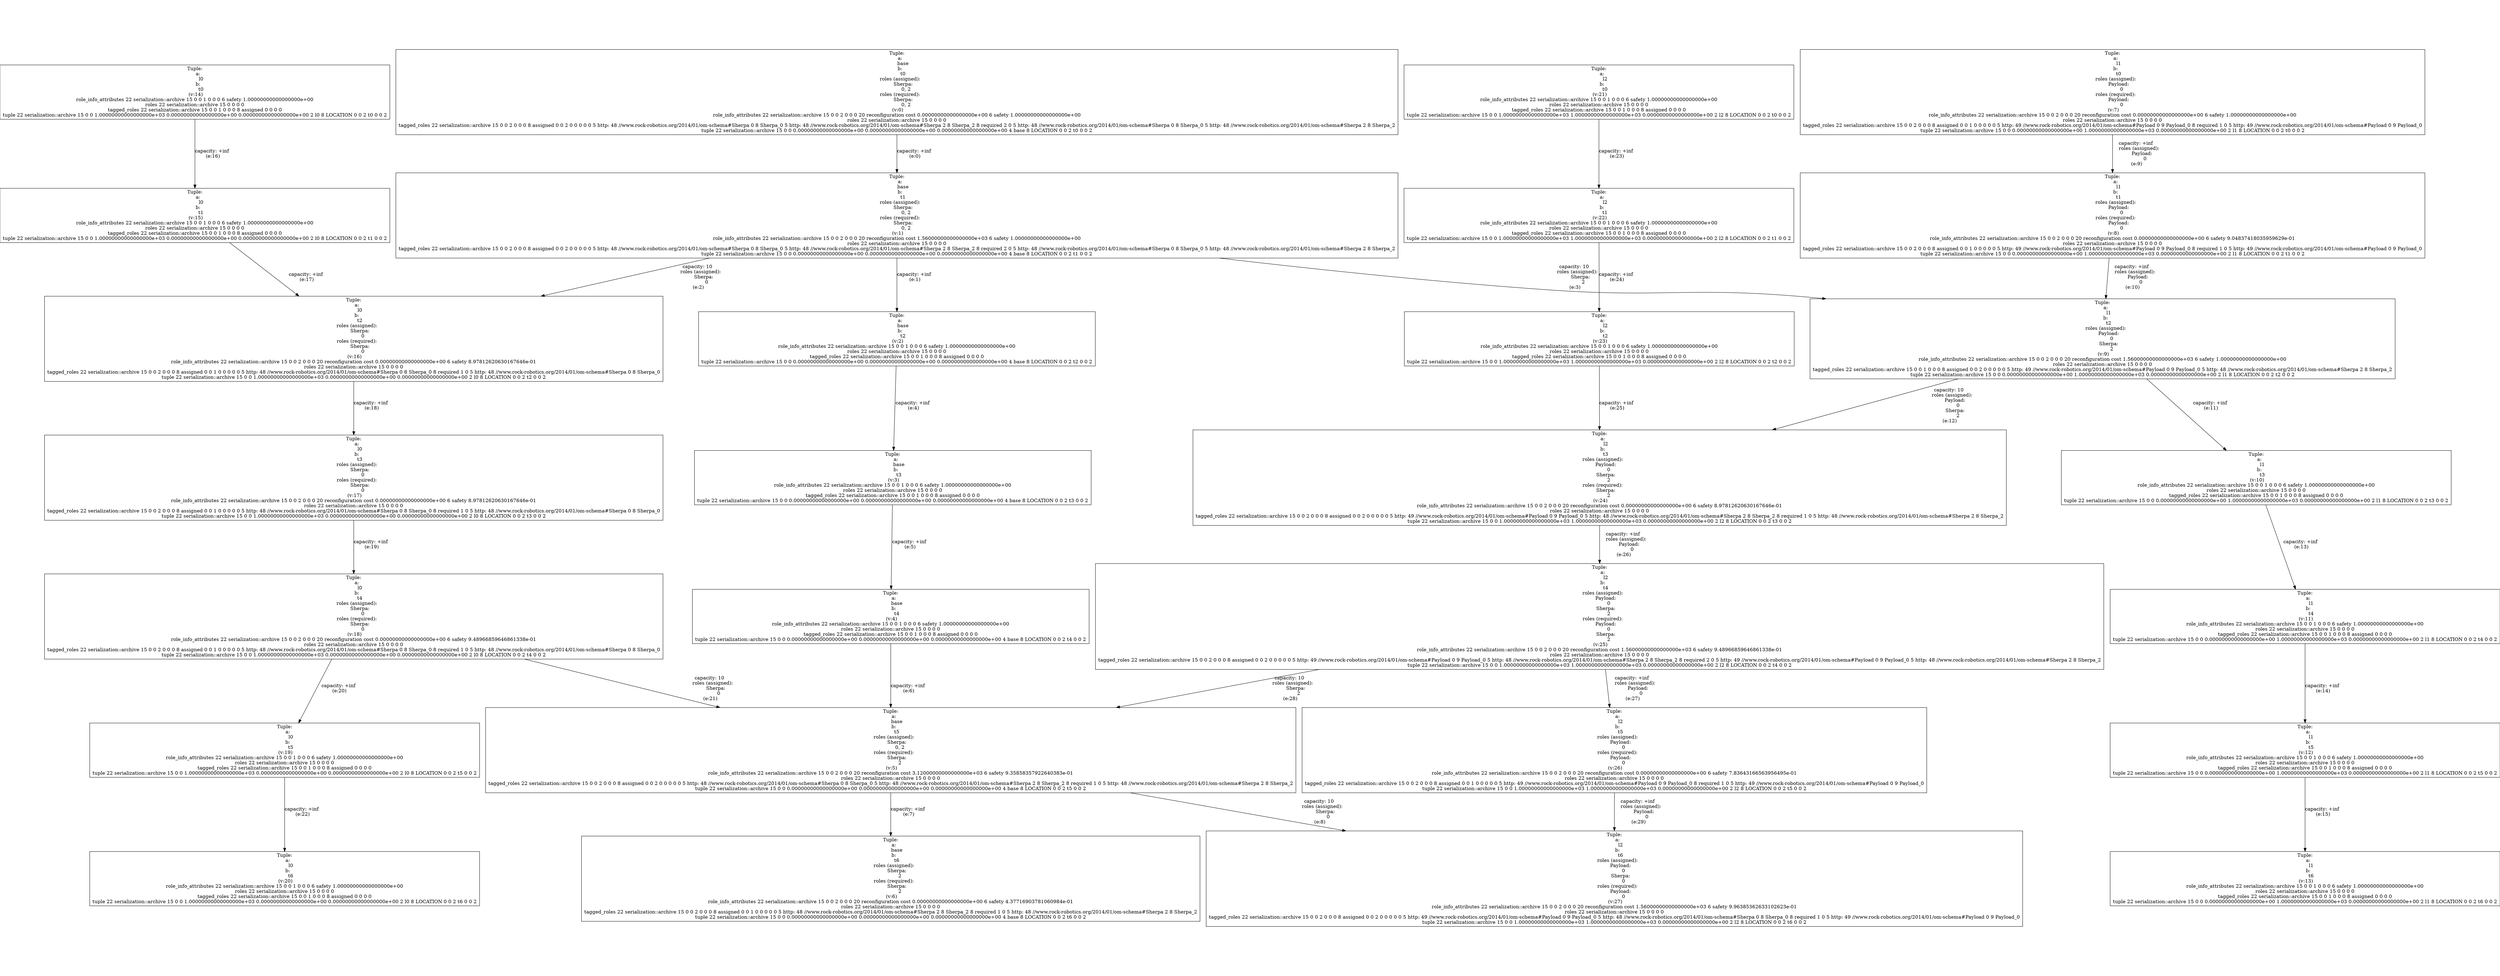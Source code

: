 digraph GraphvizGraph {
	graph [bb="0,0,5614,2552",
		concentrate=false,
		dpi="96,0",
		overlap=false,
		pad="0,2",
		root="Tuple:
    a:
        l2
    b:
        t6
    roles (assigned):
        Payload:
            0
        Sherpa:
            0
    \
roles (required):
        Payload:
            0
 (v:27)
role_info_attributes 22 serialization::archive 15 0 0 2 0 0 0 20 reconfiguration \
cost 1.56000000000000000e+03 6 safety 9.96385362633102623e-01
roles 22 serialization::archive 15 0 0 0 0
tagged_roles 22 serialization::\
archive 15 0 0 2 0 0 0 8 assigned 0 0 2 0 0 0 0 0 5 http: 49 //www.rock-robotics.org/2014/01/om-schema#Payload 0 9 Payload_0 5 http: \
48 //www.rock-robotics.org/2014/01/om-schema#Sherpa 0 8 Sherpa_0 8 required 1 0 5 http: 49 //www.rock-robotics.org/2014/01/om-schema#\
Payload 0 9 Payload_0
tuple 22 serialization::archive 15 0 0 1.00000000000000000e+03 1.00000000000000000e+03 0.00000000000000000e+\
00 2 l2 8 LOCATION 0 0 2 t6 0 0 2",
		splines=true
	];
	node [fixedsize=false,
		label="\N",
		pin=false,
		pos="0,0",
		shape=box,
		width=0
	];
	edge [label=o];
	"Tuple:
    a:
        l2
    b:
        t6
    roles (assigned):
        Payload:
            0
        Sherpa:
            0
    \
roles (required):
        Payload:
            0
 (v:27)
role_info_attributes 22 serialization::archive 15 0 0 2 0 0 0 20 reconfiguration \
cost 1.56000000000000000e+03 6 safety 9.96385362633102623e-01
roles 22 serialization::archive 15 0 0 0 0
tagged_roles 22 serialization::\
archive 15 0 0 2 0 0 0 8 assigned 0 0 2 0 0 0 0 0 5 http: 49 //www.rock-robotics.org/2014/01/om-schema#Payload 0 9 Payload_0 5 http: \
48 //www.rock-robotics.org/2014/01/om-schema#Sherpa 0 8 Sherpa_0 8 required 1 0 5 http: 49 //www.rock-robotics.org/2014/01/om-schema#\
Payload 0 9 Payload_0
tuple 22 serialization::archive 15 0 0 1.00000000000000000e+03 1.00000000000000000e+03 0.00000000000000000e+\
00 2 l2 8 LOCATION 0 0 2 t6 0 0 2"	 [height=3.8611,
		pos="3625,139",
		width=25.528];
	"Tuple:
    a:
        l2
    b:
        t5
    roles (assigned):
        Payload:
            0
    roles (required):
        Payload:
            \
0
 (v:26)
role_info_attributes 22 serialization::archive 15 0 0 2 0 0 0 20 reconfiguration cost 0.00000000000000000e+00 6 safety \
7.83643166563956495e-01
roles 22 serialization::archive 15 0 0 0 0
tagged_roles 22 serialization::archive 15 0 0 2 0 0 0 8 assigned \
0 0 1 0 0 0 0 0 5 http: 49 //www.rock-robotics.org/2014/01/om-schema#Payload 0 9 Payload_0 8 required 1 0 5 http: 49 //www.rock-robotics.org/\
2014/01/om-schema#Payload 0 9 Payload_0
tuple 22 serialization::archive 15 0 0 1.00000000000000000e+03 1.00000000000000000e+03 0.00000000000000000e+\
00 2 l2 8 LOCATION 0 0 2 t5 0 0 2"	 [height=3.4444,
		pos="3625,513",
		width=19.569];
	"Tuple:
    a:
        l2
    b:
        t5
    roles (assigned):
        Payload:
            0
    roles (required):
        Payload:
            \
0
 (v:26)
role_info_attributes 22 serialization::archive 15 0 0 2 0 0 0 20 reconfiguration cost 0.00000000000000000e+00 6 safety \
7.83643166563956495e-01
roles 22 serialization::archive 15 0 0 0 0
tagged_roles 22 serialization::archive 15 0 0 2 0 0 0 8 assigned \
0 0 1 0 0 0 0 0 5 http: 49 //www.rock-robotics.org/2014/01/om-schema#Payload 0 9 Payload_0 8 required 1 0 5 http: 49 //www.rock-robotics.org/\
2014/01/om-schema#Payload 0 9 Payload_0
tuple 22 serialization::archive 15 0 0 1.00000000000000000e+03 1.00000000000000000e+03 0.00000000000000000e+\
00 2 l2 8 LOCATION 0 0 2 t5 0 0 2" -> "Tuple:
    a:
        l2
    b:
        t6
    roles (assigned):
        Payload:
            0
        Sherpa:
            0
    \
roles (required):
        Payload:
            0
 (v:27)
role_info_attributes 22 serialization::archive 15 0 0 2 0 0 0 20 reconfiguration \
cost 1.56000000000000000e+03 6 safety 9.96385362633102623e-01
roles 22 serialization::archive 15 0 0 0 0
tagged_roles 22 serialization::\
archive 15 0 0 2 0 0 0 8 assigned 0 0 2 0 0 0 0 0 5 http: 49 //www.rock-robotics.org/2014/01/om-schema#Payload 0 9 Payload_0 5 http: \
48 //www.rock-robotics.org/2014/01/om-schema#Sherpa 0 8 Sherpa_0 8 required 1 0 5 http: 49 //www.rock-robotics.org/2014/01/om-schema#\
Payload 0 9 Payload_0
tuple 22 serialization::archive 15 0 0 1.00000000000000000e+03 1.00000000000000000e+03 0.00000000000000000e+\
00 2 l2 8 LOCATION 0 0 2 t6 0 0 2" [key="capacity: +inf
    roles (assigned):
        Payload:
            0
 (e:29)",
	label="capacity: +inf
    roles (assigned):
        Payload:
            0
 (e:29)",
	lp="3677.5,333.5",
	pos="e,3625,278.18 3625,388.98 3625,356.8 3625,321.8 3625,288.47"];
"Tuple:
    a:
        l2
    b:
        t4
    roles (assigned):
        Payload:
            0
        Sherpa:
            2
    \
roles (required):
        Payload:
            0
        Sherpa:
            2
 (v:25)
role_info_attributes 22 serialization::archive \
15 0 0 2 0 0 0 20 reconfiguration cost 1.56000000000000000e+03 6 safety 9.48966859646861338e-01
roles 22 serialization::archive \
15 0 0 0 0
tagged_roles 22 serialization::archive 15 0 0 2 0 0 0 8 assigned 0 0 2 0 0 0 0 0 5 http: 49 //www.rock-robotics.org/2014/\
01/om-schema#Payload 0 9 Payload_0 5 http: 48 //www.rock-robotics.org/2014/01/om-schema#Sherpa 2 8 Sherpa_2 8 required 2 0 5 http: \
49 //www.rock-robotics.org/2014/01/om-schema#Payload 0 9 Payload_0 5 http: 48 //www.rock-robotics.org/2014/01/om-schema#Sherpa 2 \
8 Sherpa_2
tuple 22 serialization::archive 15 0 0 1.00000000000000000e+03 1.00000000000000000e+03 0.00000000000000000e+00 2 l2 8 \
LOCATION 0 0 2 t4 0 0 2" [height=4.2778,
	pos="3590,902",
	width=31.5];
"Tuple:
    a:
        l2
    b:
        t4
    roles (assigned):
        Payload:
            0
        Sherpa:
            2
    \
roles (required):
        Payload:
            0
        Sherpa:
            2
 (v:25)
role_info_attributes 22 serialization::archive \
15 0 0 2 0 0 0 20 reconfiguration cost 1.56000000000000000e+03 6 safety 9.48966859646861338e-01
roles 22 serialization::archive \
15 0 0 0 0
tagged_roles 22 serialization::archive 15 0 0 2 0 0 0 8 assigned 0 0 2 0 0 0 0 0 5 http: 49 //www.rock-robotics.org/2014/\
01/om-schema#Payload 0 9 Payload_0 5 http: 48 //www.rock-robotics.org/2014/01/om-schema#Sherpa 2 8 Sherpa_2 8 required 2 0 5 http: \
49 //www.rock-robotics.org/2014/01/om-schema#Payload 0 9 Payload_0 5 http: 48 //www.rock-robotics.org/2014/01/om-schema#Sherpa 2 \
8 Sherpa_2
tuple 22 serialization::archive 15 0 0 1.00000000000000000e+03 1.00000000000000000e+03 0.00000000000000000e+00 2 l2 8 \
LOCATION 0 0 2 t4 0 0 2" -> "Tuple:
    a:
        l2
    b:
        t5
    roles (assigned):
        Payload:
            0
    roles (required):
        Payload:
            \
0
 (v:26)
role_info_attributes 22 serialization::archive 15 0 0 2 0 0 0 20 reconfiguration cost 0.00000000000000000e+00 6 safety \
7.83643166563956495e-01
roles 22 serialization::archive 15 0 0 0 0
tagged_roles 22 serialization::archive 15 0 0 2 0 0 0 8 assigned \
0 0 1 0 0 0 0 0 5 http: 49 //www.rock-robotics.org/2014/01/om-schema#Payload 0 9 Payload_0 8 required 1 0 5 http: 49 //www.rock-robotics.org/\
2014/01/om-schema#Payload 0 9 Payload_0
tuple 22 serialization::archive 15 0 0 1.00000000000000000e+03 1.00000000000000000e+03 0.00000000000000000e+\
00 2 l2 8 LOCATION 0 0 2 t5 0 0 2" [key="capacity: +inf
    roles (assigned):
        Payload:
            0
 (e:27)",
label="capacity: +inf
    roles (assigned):
        Payload:
            0
 (e:27)",
lp="3663.5,692.5",
pos="e,3613.8,637.03 3603.9,747.98 3606.9,714.61 3610,679.57 3612.9,647.04"];
"Tuple:
    a:
        base
    b:
        t5
    roles (assigned):
        Sherpa:
            0, 2
    roles (required):
        \
Sherpa:
            2
 (v:5)
role_info_attributes 22 serialization::archive 15 0 0 2 0 0 0 20 reconfiguration cost 3.12000000000000000e+\
03 6 safety 9.35858357922640383e-01
roles 22 serialization::archive 15 0 0 0 0
tagged_roles 22 serialization::archive 15 0 0 2 0 \
0 0 8 assigned 0 0 2 0 0 0 0 0 5 http: 48 //www.rock-robotics.org/2014/01/om-schema#Sherpa 0 8 Sherpa_0 5 http: 48 //www.rock-robotics.org/\
2014/01/om-schema#Sherpa 2 8 Sherpa_2 8 required 1 0 5 http: 48 //www.rock-robotics.org/2014/01/om-schema#Sherpa 2 8 Sherpa_2
tuple \
22 serialization::archive 15 0 0 0.00000000000000000e+00 0.00000000000000000e+00 0.00000000000000000e+00 4 base 8 LOCATION 0 0 2 \
t5 0 0 2" [height=3.4444,
pos="1995,513",
width=25.194];
"Tuple:
    a:
        l2
    b:
        t4
    roles (assigned):
        Payload:
            0
        Sherpa:
            2
    \
roles (required):
        Payload:
            0
        Sherpa:
            2
 (v:25)
role_info_attributes 22 serialization::archive \
15 0 0 2 0 0 0 20 reconfiguration cost 1.56000000000000000e+03 6 safety 9.48966859646861338e-01
roles 22 serialization::archive \
15 0 0 0 0
tagged_roles 22 serialization::archive 15 0 0 2 0 0 0 8 assigned 0 0 2 0 0 0 0 0 5 http: 49 //www.rock-robotics.org/2014/\
01/om-schema#Payload 0 9 Payload_0 5 http: 48 //www.rock-robotics.org/2014/01/om-schema#Sherpa 2 8 Sherpa_2 8 required 2 0 5 http: \
49 //www.rock-robotics.org/2014/01/om-schema#Payload 0 9 Payload_0 5 http: 48 //www.rock-robotics.org/2014/01/om-schema#Sherpa 2 \
8 Sherpa_2
tuple 22 serialization::archive 15 0 0 1.00000000000000000e+03 1.00000000000000000e+03 0.00000000000000000e+00 2 l2 8 \
LOCATION 0 0 2 t4 0 0 2" -> "Tuple:
    a:
        base
    b:
        t5
    roles (assigned):
        Sherpa:
            0, 2
    roles (required):
        \
Sherpa:
            2
 (v:5)
role_info_attributes 22 serialization::archive 15 0 0 2 0 0 0 20 reconfiguration cost 3.12000000000000000e+\
03 6 safety 9.35858357922640383e-01
roles 22 serialization::archive 15 0 0 0 0
tagged_roles 22 serialization::archive 15 0 0 2 0 \
0 0 8 assigned 0 0 2 0 0 0 0 0 5 http: 48 //www.rock-robotics.org/2014/01/om-schema#Sherpa 0 8 Sherpa_0 5 http: 48 //www.rock-robotics.org/\
2014/01/om-schema#Sherpa 2 8 Sherpa_2 8 required 1 0 5 http: 48 //www.rock-robotics.org/2014/01/om-schema#Sherpa 2 8 Sherpa_2
tuple \
22 serialization::archive 15 0 0 0.00000000000000000e+00 0.00000000000000000e+00 0.00000000000000000e+00 4 base 8 LOCATION 0 0 2 \
t5 0 0 2" [key="capacity: 10
    roles (assigned):
        Sherpa:
            2
 (e:28)",
label="capacity: 10
    roles (assigned):
        Sherpa:
            2
 (e:28)",
lp="2892.5,692.5",
pos="e,2503.6,637.03 2958.5,747.98 2810.9,711.98 2655.3,674.05 2513.3,639.41"];
"Tuple:
    a:
        l2
    b:
        t3
    roles (assigned):
        Payload:
            0
        Sherpa:
            2
    \
roles (required):
        Sherpa:
            2
 (v:24)
role_info_attributes 22 serialization::archive 15 0 0 2 0 0 0 20 reconfiguration \
cost 0.00000000000000000e+00 6 safety 8.97812620630167646e-01
roles 22 serialization::archive 15 0 0 0 0
tagged_roles 22 serialization::\
archive 15 0 0 2 0 0 0 8 assigned 0 0 2 0 0 0 0 0 5 http: 49 //www.rock-robotics.org/2014/01/om-schema#Payload 0 9 Payload_0 5 http: \
48 //www.rock-robotics.org/2014/01/om-schema#Sherpa 2 8 Sherpa_2 8 required 1 0 5 http: 48 //www.rock-robotics.org/2014/01/om-schema#\
Sherpa 2 8 Sherpa_2
tuple 22 serialization::archive 15 0 0 1.00000000000000000e+03 1.00000000000000000e+03 0.00000000000000000e+\
00 2 l2 8 LOCATION 0 0 2 t3 0 0 2" [height=3.8611,
pos="3590,1306",
width=25.361];
"Tuple:
    a:
        l2
    b:
        t3
    roles (assigned):
        Payload:
            0
        Sherpa:
            2
    \
roles (required):
        Sherpa:
            2
 (v:24)
role_info_attributes 22 serialization::archive 15 0 0 2 0 0 0 20 reconfiguration \
cost 0.00000000000000000e+00 6 safety 8.97812620630167646e-01
roles 22 serialization::archive 15 0 0 0 0
tagged_roles 22 serialization::\
archive 15 0 0 2 0 0 0 8 assigned 0 0 2 0 0 0 0 0 5 http: 49 //www.rock-robotics.org/2014/01/om-schema#Payload 0 9 Payload_0 5 http: \
48 //www.rock-robotics.org/2014/01/om-schema#Sherpa 2 8 Sherpa_2 8 required 1 0 5 http: 48 //www.rock-robotics.org/2014/01/om-schema#\
Sherpa 2 8 Sherpa_2
tuple 22 serialization::archive 15 0 0 1.00000000000000000e+03 1.00000000000000000e+03 0.00000000000000000e+\
00 2 l2 8 LOCATION 0 0 2 t3 0 0 2" -> "Tuple:
    a:
        l2
    b:
        t4
    roles (assigned):
        Payload:
            0
        Sherpa:
            2
    \
roles (required):
        Payload:
            0
        Sherpa:
            2
 (v:25)
role_info_attributes 22 serialization::archive \
15 0 0 2 0 0 0 20 reconfiguration cost 1.56000000000000000e+03 6 safety 9.48966859646861338e-01
roles 22 serialization::archive \
15 0 0 0 0
tagged_roles 22 serialization::archive 15 0 0 2 0 0 0 8 assigned 0 0 2 0 0 0 0 0 5 http: 49 //www.rock-robotics.org/2014/\
01/om-schema#Payload 0 9 Payload_0 5 http: 48 //www.rock-robotics.org/2014/01/om-schema#Sherpa 2 8 Sherpa_2 8 required 2 0 5 http: \
49 //www.rock-robotics.org/2014/01/om-schema#Payload 0 9 Payload_0 5 http: 48 //www.rock-robotics.org/2014/01/om-schema#Sherpa 2 \
8 Sherpa_2
tuple 22 serialization::archive 15 0 0 1.00000000000000000e+03 1.00000000000000000e+03 0.00000000000000000e+00 2 l2 8 \
LOCATION 0 0 2 t4 0 0 2" [key="capacity: +inf
    roles (assigned):
        Payload:
            0
 (e:26)",
label="capacity: +inf
    roles (assigned):
        Payload:
            0
 (e:26)",
lp="3642.5,1111.5",
pos="e,3590,1056.2 3590,1167 3590,1134.6 3590,1099.8 3590,1066.5"];
"Tuple:
    a:
        l2
    b:
        t2
 (v:23)
role_info_attributes 22 serialization::archive 15 0 0 1 0 0 0 6 safety 1.00000000000000000e+\
00
roles 22 serialization::archive 15 0 0 0 0
tagged_roles 22 serialization::archive 15 0 0 1 0 0 0 8 assigned 0 0 0 0
tuple 22 \
serialization::archive 15 0 0 1.00000000000000000e+03 1.00000000000000000e+03 0.00000000000000000e+00 2 l2 8 LOCATION 0 0 2 t2 0 \
0 2" [height=2.1944,
pos="3589,1710",
width=12.111];
"Tuple:
    a:
        l2
    b:
        t2
 (v:23)
role_info_attributes 22 serialization::archive 15 0 0 1 0 0 0 6 safety 1.00000000000000000e+\
00
roles 22 serialization::archive 15 0 0 0 0
tagged_roles 22 serialization::archive 15 0 0 1 0 0 0 8 assigned 0 0 0 0
tuple 22 \
serialization::archive 15 0 0 1.00000000000000000e+03 1.00000000000000000e+03 0.00000000000000000e+00 2 l2 8 LOCATION 0 0 2 t2 0 \
0 2" -> "Tuple:
    a:
        l2
    b:
        t3
    roles (assigned):
        Payload:
            0
        Sherpa:
            2
    \
roles (required):
        Sherpa:
            2
 (v:24)
role_info_attributes 22 serialization::archive 15 0 0 2 0 0 0 20 reconfiguration \
cost 0.00000000000000000e+00 6 safety 8.97812620630167646e-01
roles 22 serialization::archive 15 0 0 0 0
tagged_roles 22 serialization::\
archive 15 0 0 2 0 0 0 8 assigned 0 0 2 0 0 0 0 0 5 http: 49 //www.rock-robotics.org/2014/01/om-schema#Payload 0 9 Payload_0 5 http: \
48 //www.rock-robotics.org/2014/01/om-schema#Sherpa 2 8 Sherpa_2 8 required 1 0 5 http: 48 //www.rock-robotics.org/2014/01/om-schema#\
Sherpa 2 8 Sherpa_2
tuple 22 serialization::archive 15 0 0 1.00000000000000000e+03 1.00000000000000000e+03 0.00000000000000000e+\
00 2 l2 8 LOCATION 0 0 2 t3 0 0 2" [key="capacity: +inf
 (e:25)",
label="capacity: +inf
 (e:25)",
lp="3627,1515.5",
pos="e,3589.7,1445.3 3589.2,1630.7 3589.3,1580.8 3589.5,1514.9 3589.6,1455.5"];
"Tuple:
    a:
        l2
    b:
        t1
 (v:22)
role_info_attributes 22 serialization::archive 15 0 0 1 0 0 0 6 safety 1.00000000000000000e+\
00
roles 22 serialization::archive 15 0 0 0 0
tagged_roles 22 serialization::archive 15 0 0 1 0 0 0 8 assigned 0 0 0 0
tuple 22 \
serialization::archive 15 0 0 1.00000000000000000e+03 1.00000000000000000e+03 0.00000000000000000e+00 2 l2 8 LOCATION 0 0 2 t1 0 \
0 2" [height=2.1944,
pos="3588,2069",
width=12.111];
"Tuple:
    a:
        l2
    b:
        t1
 (v:22)
role_info_attributes 22 serialization::archive 15 0 0 1 0 0 0 6 safety 1.00000000000000000e+\
00
roles 22 serialization::archive 15 0 0 0 0
tagged_roles 22 serialization::archive 15 0 0 1 0 0 0 8 assigned 0 0 0 0
tuple 22 \
serialization::archive 15 0 0 1.00000000000000000e+03 1.00000000000000000e+03 0.00000000000000000e+00 2 l2 8 LOCATION 0 0 2 t1 0 \
0 2" -> "Tuple:
    a:
        l2
    b:
        t2
 (v:23)
role_info_attributes 22 serialization::archive 15 0 0 1 0 0 0 6 safety 1.00000000000000000e+\
00
roles 22 serialization::archive 15 0 0 0 0
tagged_roles 22 serialization::archive 15 0 0 1 0 0 0 8 assigned 0 0 0 0
tuple 22 \
serialization::archive 15 0 0 1.00000000000000000e+03 1.00000000000000000e+03 0.00000000000000000e+00 2 l2 8 LOCATION 0 0 2 t2 0 \
0 2" [key="capacity: +inf
 (e:24)",
label="capacity: +inf
 (e:24)",
lp="3626,1889.5",
pos="e,3588.8,1789 3588.2,1989.8 3588.4,1933.5 3588.6,1857.8 3588.8,1799.4"];
"Tuple:
    a:
        l2
    b:
        t0
 (v:21)
role_info_attributes 22 serialization::archive 15 0 0 1 0 0 0 6 safety 1.00000000000000000e+\
00
roles 22 serialization::archive 15 0 0 0 0
tagged_roles 22 serialization::archive 15 0 0 1 0 0 0 8 assigned 0 0 0 0
tuple 22 \
serialization::archive 15 0 0 1.00000000000000000e+03 1.00000000000000000e+03 0.00000000000000000e+00 2 l2 8 LOCATION 0 0 2 t0 0 \
0 2" [height=2.1944,
pos="3588,2428",
width=12.111];
"Tuple:
    a:
        l2
    b:
        t0
 (v:21)
role_info_attributes 22 serialization::archive 15 0 0 1 0 0 0 6 safety 1.00000000000000000e+\
00
roles 22 serialization::archive 15 0 0 0 0
tagged_roles 22 serialization::archive 15 0 0 1 0 0 0 8 assigned 0 0 0 0
tuple 22 \
serialization::archive 15 0 0 1.00000000000000000e+03 1.00000000000000000e+03 0.00000000000000000e+00 2 l2 8 LOCATION 0 0 2 t0 0 \
0 2" -> "Tuple:
    a:
        l2
    b:
        t1
 (v:22)
role_info_attributes 22 serialization::archive 15 0 0 1 0 0 0 6 safety 1.00000000000000000e+\
00
roles 22 serialization::archive 15 0 0 0 0
tagged_roles 22 serialization::archive 15 0 0 1 0 0 0 8 assigned 0 0 0 0
tuple 22 \
serialization::archive 15 0 0 1.00000000000000000e+03 1.00000000000000000e+03 0.00000000000000000e+00 2 l2 8 LOCATION 0 0 2 t1 0 \
0 2" [key="capacity: +inf
 (e:23)",
label="capacity: +inf
 (e:23)",
lp="3626,2248.5",
pos="e,3588,2148 3588,2348.8 3588,2292.5 3588,2216.8 3588,2158.4"];
"Tuple:
    a:
        l0
    b:
        t6
 (v:20)
role_info_attributes 22 serialization::archive 15 0 0 1 0 0 0 6 safety 1.00000000000000000e+\
00
roles 22 serialization::archive 15 0 0 0 0
tagged_roles 22 serialization::archive 15 0 0 1 0 0 0 8 assigned 0 0 0 0
tuple 22 \
serialization::archive 15 0 0 1.00000000000000000e+03 0.00000000000000000e+00 0.00000000000000000e+00 2 l0 8 LOCATION 0 0 2 t6 0 \
0 2" [height=2.1944,
pos="634,139",
width=12.111];
"Tuple:
    a:
        l0
    b:
        t5
 (v:19)
role_info_attributes 22 serialization::archive 15 0 0 1 0 0 0 6 safety 1.00000000000000000e+\
00
roles 22 serialization::archive 15 0 0 0 0
tagged_roles 22 serialization::archive 15 0 0 1 0 0 0 8 assigned 0 0 0 0
tuple 22 \
serialization::archive 15 0 0 1.00000000000000000e+03 0.00000000000000000e+00 0.00000000000000000e+00 2 l0 8 LOCATION 0 0 2 t5 0 \
0 2" [height=2.1944,
pos="634,513",
width=12.111];
"Tuple:
    a:
        l0
    b:
        t5
 (v:19)
role_info_attributes 22 serialization::archive 15 0 0 1 0 0 0 6 safety 1.00000000000000000e+\
00
roles 22 serialization::archive 15 0 0 0 0
tagged_roles 22 serialization::archive 15 0 0 1 0 0 0 8 assigned 0 0 0 0
tuple 22 \
serialization::archive 15 0 0 1.00000000000000000e+03 0.00000000000000000e+00 0.00000000000000000e+00 2 l0 8 LOCATION 0 0 2 t5 0 \
0 2" -> "Tuple:
    a:
        l0
    b:
        t6
 (v:20)
role_info_attributes 22 serialization::archive 15 0 0 1 0 0 0 6 safety 1.00000000000000000e+\
00
roles 22 serialization::archive 15 0 0 0 0
tagged_roles 22 serialization::archive 15 0 0 1 0 0 0 8 assigned 0 0 0 0
tuple 22 \
serialization::archive 15 0 0 1.00000000000000000e+03 0.00000000000000000e+00 0.00000000000000000e+00 2 l0 8 LOCATION 0 0 2 t6 0 \
0 2" [key="capacity: +inf
 (e:22)",
label="capacity: +inf
 (e:22)",
lp="672,333.5",
pos="e,634,218.2 634,433.68 634,373.56 634,290.91 634,228.44"];
"Tuple:
    a:
        l0
    b:
        t4
    roles (assigned):
        Sherpa:
            0
    roles (required):
        Sherpa:
            \
0
 (v:18)
role_info_attributes 22 serialization::archive 15 0 0 2 0 0 0 20 reconfiguration cost 0.00000000000000000e+00 6 safety \
9.48966859646861338e-01
roles 22 serialization::archive 15 0 0 0 0
tagged_roles 22 serialization::archive 15 0 0 2 0 0 0 8 assigned \
0 0 1 0 0 0 0 0 5 http: 48 //www.rock-robotics.org/2014/01/om-schema#Sherpa 0 8 Sherpa_0 8 required 1 0 5 http: 48 //www.rock-robotics.org/\
2014/01/om-schema#Sherpa 0 8 Sherpa_0
tuple 22 serialization::archive 15 0 0 1.00000000000000000e+03 0.00000000000000000e+00 0.00000000000000000e+\
00 2 l0 8 LOCATION 0 0 2 t4 0 0 2" [height=3.4444,
pos="790,902",
width=19.236];
"Tuple:
    a:
        l0
    b:
        t4
    roles (assigned):
        Sherpa:
            0
    roles (required):
        Sherpa:
            \
0
 (v:18)
role_info_attributes 22 serialization::archive 15 0 0 2 0 0 0 20 reconfiguration cost 0.00000000000000000e+00 6 safety \
9.48966859646861338e-01
roles 22 serialization::archive 15 0 0 0 0
tagged_roles 22 serialization::archive 15 0 0 2 0 0 0 8 assigned \
0 0 1 0 0 0 0 0 5 http: 48 //www.rock-robotics.org/2014/01/om-schema#Sherpa 0 8 Sherpa_0 8 required 1 0 5 http: 48 //www.rock-robotics.org/\
2014/01/om-schema#Sherpa 0 8 Sherpa_0
tuple 22 serialization::archive 15 0 0 1.00000000000000000e+03 0.00000000000000000e+00 0.00000000000000000e+\
00 2 l0 8 LOCATION 0 0 2 t4 0 0 2" -> "Tuple:
    a:
        l0
    b:
        t5
 (v:19)
role_info_attributes 22 serialization::archive 15 0 0 1 0 0 0 6 safety 1.00000000000000000e+\
00
roles 22 serialization::archive 15 0 0 0 0
tagged_roles 22 serialization::archive 15 0 0 1 0 0 0 8 assigned 0 0 0 0
tuple 22 \
serialization::archive 15 0 0 1.00000000000000000e+03 0.00000000000000000e+00 0.00000000000000000e+00 2 l0 8 LOCATION 0 0 2 t5 0 \
0 2" [key="capacity: +inf
 (e:20)",
label="capacity: +inf
 (e:20)",
lp="755,692.5",
pos="e,665.79,592.28 740.21,777.85 717.25,720.6 690.53,653.95 669.63,601.84"];
"Tuple:
    a:
        l0
    b:
        t4
    roles (assigned):
        Sherpa:
            0
    roles (required):
        Sherpa:
            \
0
 (v:18)
role_info_attributes 22 serialization::archive 15 0 0 2 0 0 0 20 reconfiguration cost 0.00000000000000000e+00 6 safety \
9.48966859646861338e-01
roles 22 serialization::archive 15 0 0 0 0
tagged_roles 22 serialization::archive 15 0 0 2 0 0 0 8 assigned \
0 0 1 0 0 0 0 0 5 http: 48 //www.rock-robotics.org/2014/01/om-schema#Sherpa 0 8 Sherpa_0 8 required 1 0 5 http: 48 //www.rock-robotics.org/\
2014/01/om-schema#Sherpa 0 8 Sherpa_0
tuple 22 serialization::archive 15 0 0 1.00000000000000000e+03 0.00000000000000000e+00 0.00000000000000000e+\
00 2 l0 8 LOCATION 0 0 2 t4 0 0 2" -> "Tuple:
    a:
        base
    b:
        t5
    roles (assigned):
        Sherpa:
            0, 2
    roles (required):
        \
Sherpa:
            2
 (v:5)
role_info_attributes 22 serialization::archive 15 0 0 2 0 0 0 20 reconfiguration cost 3.12000000000000000e+\
03 6 safety 9.35858357922640383e-01
roles 22 serialization::archive 15 0 0 0 0
tagged_roles 22 serialization::archive 15 0 0 2 0 \
0 0 8 assigned 0 0 2 0 0 0 0 0 5 http: 48 //www.rock-robotics.org/2014/01/om-schema#Sherpa 0 8 Sherpa_0 5 http: 48 //www.rock-robotics.org/\
2014/01/om-schema#Sherpa 2 8 Sherpa_2 8 required 1 0 5 http: 48 //www.rock-robotics.org/2014/01/om-schema#Sherpa 2 8 Sherpa_2
tuple \
22 serialization::archive 15 0 0 0.00000000000000000e+00 0.00000000000000000e+00 0.00000000000000000e+00 4 base 8 LOCATION 0 0 2 \
t5 0 0 2" [key="capacity: 10
    roles (assigned):
        Sherpa:
            0
 (e:21)",
label="capacity: 10
    roles (assigned):
        Sherpa:
            0
 (e:21)",
lp="1588.5,692.5",
pos="e,1610.7,637.05 1174.2,777.98 1310.4,734.01 1463.8,684.47 1600.9,640.23"];
"Tuple:
    a:
        l0
    b:
        t3
    roles (assigned):
        Sherpa:
            0
    roles (required):
        Sherpa:
            \
0
 (v:17)
role_info_attributes 22 serialization::archive 15 0 0 2 0 0 0 20 reconfiguration cost 0.00000000000000000e+00 6 safety \
8.97812620630167646e-01
roles 22 serialization::archive 15 0 0 0 0
tagged_roles 22 serialization::archive 15 0 0 2 0 0 0 8 assigned \
0 0 1 0 0 0 0 0 5 http: 48 //www.rock-robotics.org/2014/01/om-schema#Sherpa 0 8 Sherpa_0 8 required 1 0 5 http: 48 //www.rock-robotics.org/\
2014/01/om-schema#Sherpa 0 8 Sherpa_0
tuple 22 serialization::archive 15 0 0 1.00000000000000000e+03 0.00000000000000000e+00 0.00000000000000000e+\
00 2 l0 8 LOCATION 0 0 2 t3 0 0 2" [height=3.4444,
pos="790,1306",
width=19.236];
"Tuple:
    a:
        l0
    b:
        t3
    roles (assigned):
        Sherpa:
            0
    roles (required):
        Sherpa:
            \
0
 (v:17)
role_info_attributes 22 serialization::archive 15 0 0 2 0 0 0 20 reconfiguration cost 0.00000000000000000e+00 6 safety \
8.97812620630167646e-01
roles 22 serialization::archive 15 0 0 0 0
tagged_roles 22 serialization::archive 15 0 0 2 0 0 0 8 assigned \
0 0 1 0 0 0 0 0 5 http: 48 //www.rock-robotics.org/2014/01/om-schema#Sherpa 0 8 Sherpa_0 8 required 1 0 5 http: 48 //www.rock-robotics.org/\
2014/01/om-schema#Sherpa 0 8 Sherpa_0
tuple 22 serialization::archive 15 0 0 1.00000000000000000e+03 0.00000000000000000e+00 0.00000000000000000e+\
00 2 l0 8 LOCATION 0 0 2 t3 0 0 2" -> "Tuple:
    a:
        l0
    b:
        t4
    roles (assigned):
        Sherpa:
            0
    roles (required):
        Sherpa:
            \
0
 (v:18)
role_info_attributes 22 serialization::archive 15 0 0 2 0 0 0 20 reconfiguration cost 0.00000000000000000e+00 6 safety \
9.48966859646861338e-01
roles 22 serialization::archive 15 0 0 0 0
tagged_roles 22 serialization::archive 15 0 0 2 0 0 0 8 assigned \
0 0 1 0 0 0 0 0 5 http: 48 //www.rock-robotics.org/2014/01/om-schema#Sherpa 0 8 Sherpa_0 8 required 1 0 5 http: 48 //www.rock-robotics.org/\
2014/01/om-schema#Sherpa 0 8 Sherpa_0
tuple 22 serialization::archive 15 0 0 1.00000000000000000e+03 0.00000000000000000e+00 0.00000000000000000e+\
00 2 l0 8 LOCATION 0 0 2 t4 0 0 2" [key="capacity: +inf
 (e:19)",
label="capacity: +inf
 (e:19)",
lp="828,1111.5",
pos="e,790,1026.3 790,1181.8 790,1135.7 790,1083.4 790,1036.5"];
"Tuple:
    a:
        l0
    b:
        t2
    roles (assigned):
        Sherpa:
            0
    roles (required):
        Sherpa:
            \
0
 (v:16)
role_info_attributes 22 serialization::archive 15 0 0 2 0 0 0 20 reconfiguration cost 0.00000000000000000e+00 6 safety \
8.97812620630167646e-01
roles 22 serialization::archive 15 0 0 0 0
tagged_roles 22 serialization::archive 15 0 0 2 0 0 0 8 assigned \
0 0 1 0 0 0 0 0 5 http: 48 //www.rock-robotics.org/2014/01/om-schema#Sherpa 0 8 Sherpa_0 8 required 1 0 5 http: 48 //www.rock-robotics.org/\
2014/01/om-schema#Sherpa 0 8 Sherpa_0
tuple 22 serialization::archive 15 0 0 1.00000000000000000e+03 0.00000000000000000e+00 0.00000000000000000e+\
00 2 l0 8 LOCATION 0 0 2 t2 0 0 2" [height=3.4444,
pos="790,1710",
width=19.236];
"Tuple:
    a:
        l0
    b:
        t2
    roles (assigned):
        Sherpa:
            0
    roles (required):
        Sherpa:
            \
0
 (v:16)
role_info_attributes 22 serialization::archive 15 0 0 2 0 0 0 20 reconfiguration cost 0.00000000000000000e+00 6 safety \
8.97812620630167646e-01
roles 22 serialization::archive 15 0 0 0 0
tagged_roles 22 serialization::archive 15 0 0 2 0 0 0 8 assigned \
0 0 1 0 0 0 0 0 5 http: 48 //www.rock-robotics.org/2014/01/om-schema#Sherpa 0 8 Sherpa_0 8 required 1 0 5 http: 48 //www.rock-robotics.org/\
2014/01/om-schema#Sherpa 0 8 Sherpa_0
tuple 22 serialization::archive 15 0 0 1.00000000000000000e+03 0.00000000000000000e+00 0.00000000000000000e+\
00 2 l0 8 LOCATION 0 0 2 t2 0 0 2" -> "Tuple:
    a:
        l0
    b:
        t3
    roles (assigned):
        Sherpa:
            0
    roles (required):
        Sherpa:
            \
0
 (v:17)
role_info_attributes 22 serialization::archive 15 0 0 2 0 0 0 20 reconfiguration cost 0.00000000000000000e+00 6 safety \
8.97812620630167646e-01
roles 22 serialization::archive 15 0 0 0 0
tagged_roles 22 serialization::archive 15 0 0 2 0 0 0 8 assigned \
0 0 1 0 0 0 0 0 5 http: 48 //www.rock-robotics.org/2014/01/om-schema#Sherpa 0 8 Sherpa_0 8 required 1 0 5 http: 48 //www.rock-robotics.org/\
2014/01/om-schema#Sherpa 0 8 Sherpa_0
tuple 22 serialization::archive 15 0 0 1.00000000000000000e+03 0.00000000000000000e+00 0.00000000000000000e+\
00 2 l0 8 LOCATION 0 0 2 t3 0 0 2" [key="capacity: +inf
 (e:18)",
label="capacity: +inf
 (e:18)",
lp="828,1515.5",
pos="e,790,1430.3 790,1585.8 790,1539.7 790,1487.4 790,1440.5"];
"Tuple:
    a:
        l0
    b:
        t1
 (v:15)
role_info_attributes 22 serialization::archive 15 0 0 1 0 0 0 6 safety 1.00000000000000000e+\
00
roles 22 serialization::archive 15 0 0 0 0
tagged_roles 22 serialization::archive 15 0 0 1 0 0 0 8 assigned 0 0 0 0
tuple 22 \
serialization::archive 15 0 0 1.00000000000000000e+03 0.00000000000000000e+00 0.00000000000000000e+00 2 l0 8 LOCATION 0 0 2 t1 0 \
0 2" [height=2.1944,
pos="436,2069",
width=12.111];
"Tuple:
    a:
        l0
    b:
        t1
 (v:15)
role_info_attributes 22 serialization::archive 15 0 0 1 0 0 0 6 safety 1.00000000000000000e+\
00
roles 22 serialization::archive 15 0 0 0 0
tagged_roles 22 serialization::archive 15 0 0 1 0 0 0 8 assigned 0 0 0 0
tuple 22 \
serialization::archive 15 0 0 1.00000000000000000e+03 0.00000000000000000e+00 0.00000000000000000e+00 2 l0 8 LOCATION 0 0 2 t1 0 \
0 2" -> "Tuple:
    a:
        l0
    b:
        t2
    roles (assigned):
        Sherpa:
            0
    roles (required):
        Sherpa:
            \
0
 (v:16)
role_info_attributes 22 serialization::archive 15 0 0 2 0 0 0 20 reconfiguration cost 0.00000000000000000e+00 6 safety \
8.97812620630167646e-01
roles 22 serialization::archive 15 0 0 0 0
tagged_roles 22 serialization::archive 15 0 0 2 0 0 0 8 assigned \
0 0 1 0 0 0 0 0 5 http: 48 //www.rock-robotics.org/2014/01/om-schema#Sherpa 0 8 Sherpa_0 8 required 1 0 5 http: 48 //www.rock-robotics.org/\
2014/01/om-schema#Sherpa 0 8 Sherpa_0
tuple 22 serialization::archive 15 0 0 1.00000000000000000e+03 0.00000000000000000e+00 0.00000000000000000e+\
00 2 l0 8 LOCATION 0 0 2 t2 0 0 2" [key="capacity: +inf
 (e:17)",
label="capacity: +inf
 (e:17)",
lp="683,1889.5",
pos="e,667.56,1834.2 514.13,1989.8 557.01,1946.3 611.31,1891.2 660.36,1841.5"];
"Tuple:
    a:
        l0
    b:
        t0
 (v:14)
role_info_attributes 22 serialization::archive 15 0 0 1 0 0 0 6 safety 1.00000000000000000e+\
00
roles 22 serialization::archive 15 0 0 0 0
tagged_roles 22 serialization::archive 15 0 0 1 0 0 0 8 assigned 0 0 0 0
tuple 22 \
serialization::archive 15 0 0 1.00000000000000000e+03 0.00000000000000000e+00 0.00000000000000000e+00 2 l0 8 LOCATION 0 0 2 t0 0 \
0 2" [height=2.1944,
pos="436,2428",
width=12.111];
"Tuple:
    a:
        l0
    b:
        t0
 (v:14)
role_info_attributes 22 serialization::archive 15 0 0 1 0 0 0 6 safety 1.00000000000000000e+\
00
roles 22 serialization::archive 15 0 0 0 0
tagged_roles 22 serialization::archive 15 0 0 1 0 0 0 8 assigned 0 0 0 0
tuple 22 \
serialization::archive 15 0 0 1.00000000000000000e+03 0.00000000000000000e+00 0.00000000000000000e+00 2 l0 8 LOCATION 0 0 2 t0 0 \
0 2" -> "Tuple:
    a:
        l0
    b:
        t1
 (v:15)
role_info_attributes 22 serialization::archive 15 0 0 1 0 0 0 6 safety 1.00000000000000000e+\
00
roles 22 serialization::archive 15 0 0 0 0
tagged_roles 22 serialization::archive 15 0 0 1 0 0 0 8 assigned 0 0 0 0
tuple 22 \
serialization::archive 15 0 0 1.00000000000000000e+03 0.00000000000000000e+00 0.00000000000000000e+00 2 l0 8 LOCATION 0 0 2 t1 0 \
0 2" [key="capacity: +inf
 (e:16)",
label="capacity: +inf
 (e:16)",
lp="474,2248.5",
pos="e,436,2148 436,2348.8 436,2292.5 436,2216.8 436,2158.4"];
"Tuple:
    a:
        l1
    b:
        t6
 (v:13)
role_info_attributes 22 serialization::archive 15 0 0 1 0 0 0 6 safety 1.00000000000000000e+\
00
roles 22 serialization::archive 15 0 0 0 0
tagged_roles 22 serialization::archive 15 0 0 1 0 0 0 8 assigned 0 0 0 0
tuple 22 \
serialization::archive 15 0 0 0.00000000000000000e+00 1.00000000000000000e+03 0.00000000000000000e+00 2 l1 8 LOCATION 0 0 2 t6 0 \
0 2" [height=2.1944,
pos="5178,139",
width=12.111];
"Tuple:
    a:
        l1
    b:
        t5
 (v:12)
role_info_attributes 22 serialization::archive 15 0 0 1 0 0 0 6 safety 1.00000000000000000e+\
00
roles 22 serialization::archive 15 0 0 0 0
tagged_roles 22 serialization::archive 15 0 0 1 0 0 0 8 assigned 0 0 0 0
tuple 22 \
serialization::archive 15 0 0 0.00000000000000000e+00 1.00000000000000000e+03 0.00000000000000000e+00 2 l1 8 LOCATION 0 0 2 t5 0 \
0 2" [height=2.1944,
pos="5178,513",
width=12.111];
"Tuple:
    a:
        l1
    b:
        t5
 (v:12)
role_info_attributes 22 serialization::archive 15 0 0 1 0 0 0 6 safety 1.00000000000000000e+\
00
roles 22 serialization::archive 15 0 0 0 0
tagged_roles 22 serialization::archive 15 0 0 1 0 0 0 8 assigned 0 0 0 0
tuple 22 \
serialization::archive 15 0 0 0.00000000000000000e+00 1.00000000000000000e+03 0.00000000000000000e+00 2 l1 8 LOCATION 0 0 2 t5 0 \
0 2" -> "Tuple:
    a:
        l1
    b:
        t6
 (v:13)
role_info_attributes 22 serialization::archive 15 0 0 1 0 0 0 6 safety 1.00000000000000000e+\
00
roles 22 serialization::archive 15 0 0 0 0
tagged_roles 22 serialization::archive 15 0 0 1 0 0 0 8 assigned 0 0 0 0
tuple 22 \
serialization::archive 15 0 0 0.00000000000000000e+00 1.00000000000000000e+03 0.00000000000000000e+00 2 l1 8 LOCATION 0 0 2 t6 0 \
0 2" [key="capacity: +inf
 (e:15)",
label="capacity: +inf
 (e:15)",
lp="5216,333.5",
pos="e,5178,218.2 5178,433.68 5178,373.56 5178,290.91 5178,228.44"];
"Tuple:
    a:
        l1
    b:
        t4
 (v:11)
role_info_attributes 22 serialization::archive 15 0 0 1 0 0 0 6 safety 1.00000000000000000e+\
00
roles 22 serialization::archive 15 0 0 0 0
tagged_roles 22 serialization::archive 15 0 0 1 0 0 0 8 assigned 0 0 0 0
tuple 22 \
serialization::archive 15 0 0 0.00000000000000000e+00 1.00000000000000000e+03 0.00000000000000000e+00 2 l1 8 LOCATION 0 0 2 t4 0 \
0 2" [height=2.1944,
pos="5178,902",
width=12.111];
"Tuple:
    a:
        l1
    b:
        t4
 (v:11)
role_info_attributes 22 serialization::archive 15 0 0 1 0 0 0 6 safety 1.00000000000000000e+\
00
roles 22 serialization::archive 15 0 0 0 0
tagged_roles 22 serialization::archive 15 0 0 1 0 0 0 8 assigned 0 0 0 0
tuple 22 \
serialization::archive 15 0 0 0.00000000000000000e+00 1.00000000000000000e+03 0.00000000000000000e+00 2 l1 8 LOCATION 0 0 2 t4 0 \
0 2" -> "Tuple:
    a:
        l1
    b:
        t5
 (v:12)
role_info_attributes 22 serialization::archive 15 0 0 1 0 0 0 6 safety 1.00000000000000000e+\
00
roles 22 serialization::archive 15 0 0 0 0
tagged_roles 22 serialization::archive 15 0 0 1 0 0 0 8 assigned 0 0 0 0
tuple 22 \
serialization::archive 15 0 0 0.00000000000000000e+00 1.00000000000000000e+03 0.00000000000000000e+00 2 l1 8 LOCATION 0 0 2 t5 0 \
0 2" [key="capacity: +inf
 (e:14)",
label="capacity: +inf
 (e:14)",
lp="5216,692.5",
pos="e,5178,592.08 5178,822.81 5178,758.79 5178,668.68 5178,602.13"];
"Tuple:
    a:
        l1
    b:
        t3
 (v:10)
role_info_attributes 22 serialization::archive 15 0 0 1 0 0 0 6 safety 1.00000000000000000e+\
00
roles 22 serialization::archive 15 0 0 0 0
tagged_roles 22 serialization::archive 15 0 0 1 0 0 0 8 assigned 0 0 0 0
tuple 22 \
serialization::archive 15 0 0 0.00000000000000000e+00 1.00000000000000000e+03 0.00000000000000000e+00 2 l1 8 LOCATION 0 0 2 t3 0 \
0 2" [height=2.1944,
pos="5067,1306",
width=12.111];
"Tuple:
    a:
        l1
    b:
        t3
 (v:10)
role_info_attributes 22 serialization::archive 15 0 0 1 0 0 0 6 safety 1.00000000000000000e+\
00
roles 22 serialization::archive 15 0 0 0 0
tagged_roles 22 serialization::archive 15 0 0 1 0 0 0 8 assigned 0 0 0 0
tuple 22 \
serialization::archive 15 0 0 0.00000000000000000e+00 1.00000000000000000e+03 0.00000000000000000e+00 2 l1 8 LOCATION 0 0 2 t3 0 \
0 2" -> "Tuple:
    a:
        l1
    b:
        t4
 (v:11)
role_info_attributes 22 serialization::archive 15 0 0 1 0 0 0 6 safety 1.00000000000000000e+\
00
roles 22 serialization::archive 15 0 0 0 0
tagged_roles 22 serialization::archive 15 0 0 1 0 0 0 8 assigned 0 0 0 0
tuple 22 \
serialization::archive 15 0 0 0.00000000000000000e+00 1.00000000000000000e+03 0.00000000000000000e+00 2 l1 8 LOCATION 0 0 2 t4 0 \
0 2" [key="capacity: +inf
 (e:13)",
label="capacity: +inf
 (e:13)",
lp="5167,1111.5",
pos="e,5156.3,981.15 5088.8,1226.7 5107.4,1158.8 5134.2,1061.3 5153.6,990.91"];
"Tuple:
    a:
        l1
    b:
        t2
    roles (assigned):
        Payload:
            0
        Sherpa:
            2
 (\
v:9)
role_info_attributes 22 serialization::archive 15 0 0 2 0 0 0 20 reconfiguration cost 1.56000000000000000e+03 6 safety 1.00000000000000000e+\
00
roles 22 serialization::archive 15 0 0 0 0
tagged_roles 22 serialization::archive 15 0 0 1 0 0 0 8 assigned 0 0 2 0 0 0 0 0 5 \
http: 49 //www.rock-robotics.org/2014/01/om-schema#Payload 0 9 Payload_0 5 http: 48 //www.rock-robotics.org/2014/01/om-schema#Sherpa \
2 8 Sherpa_2
tuple 22 serialization::archive 15 0 0 0.00000000000000000e+00 1.00000000000000000e+03 0.00000000000000000e+00 2 l1 \
8 LOCATION 0 0 2 t2 0 0 2" [height=3.2361,
pos="4724,1710",
width=18.278];
"Tuple:
    a:
        l1
    b:
        t2
    roles (assigned):
        Payload:
            0
        Sherpa:
            2
 (\
v:9)
role_info_attributes 22 serialization::archive 15 0 0 2 0 0 0 20 reconfiguration cost 1.56000000000000000e+03 6 safety 1.00000000000000000e+\
00
roles 22 serialization::archive 15 0 0 0 0
tagged_roles 22 serialization::archive 15 0 0 1 0 0 0 8 assigned 0 0 2 0 0 0 0 0 5 \
http: 49 //www.rock-robotics.org/2014/01/om-schema#Payload 0 9 Payload_0 5 http: 48 //www.rock-robotics.org/2014/01/om-schema#Sherpa \
2 8 Sherpa_2
tuple 22 serialization::archive 15 0 0 0.00000000000000000e+00 1.00000000000000000e+03 0.00000000000000000e+00 2 l1 \
8 LOCATION 0 0 2 t2 0 0 2" -> "Tuple:
    a:
        l2
    b:
        t3
    roles (assigned):
        Payload:
            0
        Sherpa:
            2
    \
roles (required):
        Sherpa:
            2
 (v:24)
role_info_attributes 22 serialization::archive 15 0 0 2 0 0 0 20 reconfiguration \
cost 0.00000000000000000e+00 6 safety 8.97812620630167646e-01
roles 22 serialization::archive 15 0 0 0 0
tagged_roles 22 serialization::\
archive 15 0 0 2 0 0 0 8 assigned 0 0 2 0 0 0 0 0 5 http: 49 //www.rock-robotics.org/2014/01/om-schema#Payload 0 9 Payload_0 5 http: \
48 //www.rock-robotics.org/2014/01/om-schema#Sherpa 2 8 Sherpa_2 8 required 1 0 5 http: 48 //www.rock-robotics.org/2014/01/om-schema#\
Sherpa 2 8 Sherpa_2
tuple 22 serialization::archive 15 0 0 1.00000000000000000e+03 1.00000000000000000e+03 0.00000000000000000e+\
00 2 l2 8 LOCATION 0 0 2 t3 0 0 2" [key="capacity: 10
    roles (assigned):
        Payload:
            0
        Sherpa:
            2
 (e:12)",
label="capacity: 10
    roles (assigned):
        Payload:
            0
        Sherpa:
            2
 (e:12)",
lp="4376.5,1515.5",
pos="e,3980.2,1445 4396.8,1593.4 4269.7,1548.2 4123,1495.9 3989.7,1448.4"];
"Tuple:
    a:
        l1
    b:
        t2
    roles (assigned):
        Payload:
            0
        Sherpa:
            2
 (\
v:9)
role_info_attributes 22 serialization::archive 15 0 0 2 0 0 0 20 reconfiguration cost 1.56000000000000000e+03 6 safety 1.00000000000000000e+\
00
roles 22 serialization::archive 15 0 0 0 0
tagged_roles 22 serialization::archive 15 0 0 1 0 0 0 8 assigned 0 0 2 0 0 0 0 0 5 \
http: 49 //www.rock-robotics.org/2014/01/om-schema#Payload 0 9 Payload_0 5 http: 48 //www.rock-robotics.org/2014/01/om-schema#Sherpa \
2 8 Sherpa_2
tuple 22 serialization::archive 15 0 0 0.00000000000000000e+00 1.00000000000000000e+03 0.00000000000000000e+00 2 l1 \
8 LOCATION 0 0 2 t2 0 0 2" -> "Tuple:
    a:
        l1
    b:
        t3
 (v:10)
role_info_attributes 22 serialization::archive 15 0 0 1 0 0 0 6 safety 1.00000000000000000e+\
00
roles 22 serialization::archive 15 0 0 0 0
tagged_roles 22 serialization::archive 15 0 0 1 0 0 0 8 assigned 0 0 0 0
tuple 22 \
serialization::archive 15 0 0 0.00000000000000000e+00 1.00000000000000000e+03 0.00000000000000000e+00 2 l1 8 LOCATION 0 0 2 t3 0 \
0 2" [key="capacity: +inf
 (e:11)",
label="capacity: +inf
 (e:11)",
lp="4964,1515.5",
pos="e,4999.7,1385.3 4823,1593.4 4877.2,1529.5 4943.4,1451.6 4993.1,1393.1"];
"Tuple:
    a:
        l1
    b:
        t1
    roles (assigned):
        Payload:
            0
    roles (required):
        Payload:
            \
0
 (v:8)
role_info_attributes 22 serialization::archive 15 0 0 2 0 0 0 20 reconfiguration cost 0.00000000000000000e+00 6 safety \
9.04837418035959629e-01
roles 22 serialization::archive 15 0 0 0 0
tagged_roles 22 serialization::archive 15 0 0 2 0 0 0 8 assigned \
0 0 1 0 0 0 0 0 5 http: 49 //www.rock-robotics.org/2014/01/om-schema#Payload 0 9 Payload_0 8 required 1 0 5 http: 49 //www.rock-robotics.org/\
2014/01/om-schema#Payload 0 9 Payload_0
tuple 22 serialization::archive 15 0 0 0.00000000000000000e+00 1.00000000000000000e+03 0.00000000000000000e+\
00 2 l1 8 LOCATION 0 0 2 t1 0 0 2" [height=3.4444,
pos="4747,2069",
width=19.569];
"Tuple:
    a:
        l1
    b:
        t1
    roles (assigned):
        Payload:
            0
    roles (required):
        Payload:
            \
0
 (v:8)
role_info_attributes 22 serialization::archive 15 0 0 2 0 0 0 20 reconfiguration cost 0.00000000000000000e+00 6 safety \
9.04837418035959629e-01
roles 22 serialization::archive 15 0 0 0 0
tagged_roles 22 serialization::archive 15 0 0 2 0 0 0 8 assigned \
0 0 1 0 0 0 0 0 5 http: 49 //www.rock-robotics.org/2014/01/om-schema#Payload 0 9 Payload_0 8 required 1 0 5 http: 49 //www.rock-robotics.org/\
2014/01/om-schema#Payload 0 9 Payload_0
tuple 22 serialization::archive 15 0 0 0.00000000000000000e+00 1.00000000000000000e+03 0.00000000000000000e+\
00 2 l1 8 LOCATION 0 0 2 t1 0 0 2" -> "Tuple:
    a:
        l1
    b:
        t2
    roles (assigned):
        Payload:
            0
        Sherpa:
            2
 (\
v:9)
role_info_attributes 22 serialization::archive 15 0 0 2 0 0 0 20 reconfiguration cost 1.56000000000000000e+03 6 safety 1.00000000000000000e+\
00
roles 22 serialization::archive 15 0 0 0 0
tagged_roles 22 serialization::archive 15 0 0 1 0 0 0 8 assigned 0 0 2 0 0 0 0 0 5 \
http: 49 //www.rock-robotics.org/2014/01/om-schema#Payload 0 9 Payload_0 5 http: 48 //www.rock-robotics.org/2014/01/om-schema#Sherpa \
2 8 Sherpa_2
tuple 22 serialization::archive 15 0 0 0.00000000000000000e+00 1.00000000000000000e+03 0.00000000000000000e+00 2 l1 \
8 LOCATION 0 0 2 t2 0 0 2" [key="capacity: +inf
    roles (assigned):
        Payload:
            0
 (e:10)",
label="capacity: +inf
    roles (assigned):
        Payload:
            0
 (e:10)",
lp="4789.5,1889.5",
pos="e,4731.5,1826.5 4739.1,1944.9 4736.8,1910 4734.4,1871.9 4732.1,1836.8"];
"Tuple:
    a:
        l1
    b:
        t0
    roles (assigned):
        Payload:
            0
    roles (required):
        Payload:
            \
0
 (v:7)
role_info_attributes 22 serialization::archive 15 0 0 2 0 0 0 20 reconfiguration cost 0.00000000000000000e+00 6 safety \
1.00000000000000000e+00
roles 22 serialization::archive 15 0 0 0 0
tagged_roles 22 serialization::archive 15 0 0 2 0 0 0 8 assigned \
0 0 1 0 0 0 0 0 5 http: 49 //www.rock-robotics.org/2014/01/om-schema#Payload 0 9 Payload_0 8 required 1 0 5 http: 49 //www.rock-robotics.org/\
2014/01/om-schema#Payload 0 9 Payload_0
tuple 22 serialization::archive 15 0 0 0.00000000000000000e+00 1.00000000000000000e+03 0.00000000000000000e+\
00 2 l1 8 LOCATION 0 0 2 t0 0 0 2" [height=3.4444,
pos="4747,2428",
width=19.569];
"Tuple:
    a:
        l1
    b:
        t0
    roles (assigned):
        Payload:
            0
    roles (required):
        Payload:
            \
0
 (v:7)
role_info_attributes 22 serialization::archive 15 0 0 2 0 0 0 20 reconfiguration cost 0.00000000000000000e+00 6 safety \
1.00000000000000000e+00
roles 22 serialization::archive 15 0 0 0 0
tagged_roles 22 serialization::archive 15 0 0 2 0 0 0 8 assigned \
0 0 1 0 0 0 0 0 5 http: 49 //www.rock-robotics.org/2014/01/om-schema#Payload 0 9 Payload_0 8 required 1 0 5 http: 49 //www.rock-robotics.org/\
2014/01/om-schema#Payload 0 9 Payload_0
tuple 22 serialization::archive 15 0 0 0.00000000000000000e+00 1.00000000000000000e+03 0.00000000000000000e+\
00 2 l1 8 LOCATION 0 0 2 t0 0 0 2" -> "Tuple:
    a:
        l1
    b:
        t1
    roles (assigned):
        Payload:
            0
    roles (required):
        Payload:
            \
0
 (v:8)
role_info_attributes 22 serialization::archive 15 0 0 2 0 0 0 20 reconfiguration cost 0.00000000000000000e+00 6 safety \
9.04837418035959629e-01
roles 22 serialization::archive 15 0 0 0 0
tagged_roles 22 serialization::archive 15 0 0 2 0 0 0 8 assigned \
0 0 1 0 0 0 0 0 5 http: 49 //www.rock-robotics.org/2014/01/om-schema#Payload 0 9 Payload_0 8 required 1 0 5 http: 49 //www.rock-robotics.org/\
2014/01/om-schema#Payload 0 9 Payload_0
tuple 22 serialization::archive 15 0 0 0.00000000000000000e+00 1.00000000000000000e+03 0.00000000000000000e+\
00 2 l1 8 LOCATION 0 0 2 t1 0 0 2" [key="capacity: +inf
    roles (assigned):
        Payload:
            0
 (e:9)",
label="capacity: +inf
    roles (assigned):
        Payload:
            0
 (e:9)",
lp="4799.5,2248.5",
pos="e,4747,2193.1 4747,2303.9 4747,2271.4 4747,2236.2 4747,2203.2"];
"Tuple:
    a:
        base
    b:
        t6
    roles (assigned):
        Sherpa:
            2
    roles (required):
        Sherpa:
            \
2
 (v:6)
role_info_attributes 22 serialization::archive 15 0 0 2 0 0 0 20 reconfiguration cost 0.00000000000000000e+00 6 safety \
4.37716903781060984e-01
roles 22 serialization::archive 15 0 0 0 0
tagged_roles 22 serialization::archive 15 0 0 2 0 0 0 8 assigned \
0 0 1 0 0 0 0 0 5 http: 48 //www.rock-robotics.org/2014/01/om-schema#Sherpa 2 8 Sherpa_2 8 required 1 0 5 http: 48 //www.rock-robotics.org/\
2014/01/om-schema#Sherpa 2 8 Sherpa_2
tuple 22 serialization::archive 15 0 0 0.00000000000000000e+00 0.00000000000000000e+00 0.00000000000000000e+\
00 4 base 8 LOCATION 0 0 2 t6 0 0 2" [height=3.4444,
pos="1995,139",
width=19.236];
"Tuple:
    a:
        base
    b:
        t5
    roles (assigned):
        Sherpa:
            0, 2
    roles (required):
        \
Sherpa:
            2
 (v:5)
role_info_attributes 22 serialization::archive 15 0 0 2 0 0 0 20 reconfiguration cost 3.12000000000000000e+\
03 6 safety 9.35858357922640383e-01
roles 22 serialization::archive 15 0 0 0 0
tagged_roles 22 serialization::archive 15 0 0 2 0 \
0 0 8 assigned 0 0 2 0 0 0 0 0 5 http: 48 //www.rock-robotics.org/2014/01/om-schema#Sherpa 0 8 Sherpa_0 5 http: 48 //www.rock-robotics.org/\
2014/01/om-schema#Sherpa 2 8 Sherpa_2 8 required 1 0 5 http: 48 //www.rock-robotics.org/2014/01/om-schema#Sherpa 2 8 Sherpa_2
tuple \
22 serialization::archive 15 0 0 0.00000000000000000e+00 0.00000000000000000e+00 0.00000000000000000e+00 4 base 8 LOCATION 0 0 2 \
t5 0 0 2" -> "Tuple:
    a:
        l2
    b:
        t6
    roles (assigned):
        Payload:
            0
        Sherpa:
            0
    \
roles (required):
        Payload:
            0
 (v:27)
role_info_attributes 22 serialization::archive 15 0 0 2 0 0 0 20 reconfiguration \
cost 1.56000000000000000e+03 6 safety 9.96385362633102623e-01
roles 22 serialization::archive 15 0 0 0 0
tagged_roles 22 serialization::\
archive 15 0 0 2 0 0 0 8 assigned 0 0 2 0 0 0 0 0 5 http: 49 //www.rock-robotics.org/2014/01/om-schema#Payload 0 9 Payload_0 5 http: \
48 //www.rock-robotics.org/2014/01/om-schema#Sherpa 0 8 Sherpa_0 8 required 1 0 5 http: 49 //www.rock-robotics.org/2014/01/om-schema#\
Payload 0 9 Payload_0
tuple 22 serialization::archive 15 0 0 1.00000000000000000e+03 1.00000000000000000e+03 0.00000000000000000e+\
00 2 l2 8 LOCATION 0 0 2 t6 0 0 2" [key="capacity: 10
    roles (assigned):
        Sherpa:
            0
 (e:8)",
label="capacity: 10
    roles (assigned):
        Sherpa:
            0
 (e:8)",
lp="2959.5,333.5",
pos="e,3019.1,278.01 2535.5,388.98 2687.3,354.15 2853.5,316.01 3009.4,280.26"];
"Tuple:
    a:
        base
    b:
        t5
    roles (assigned):
        Sherpa:
            0, 2
    roles (required):
        \
Sherpa:
            2
 (v:5)
role_info_attributes 22 serialization::archive 15 0 0 2 0 0 0 20 reconfiguration cost 3.12000000000000000e+\
03 6 safety 9.35858357922640383e-01
roles 22 serialization::archive 15 0 0 0 0
tagged_roles 22 serialization::archive 15 0 0 2 0 \
0 0 8 assigned 0 0 2 0 0 0 0 0 5 http: 48 //www.rock-robotics.org/2014/01/om-schema#Sherpa 0 8 Sherpa_0 5 http: 48 //www.rock-robotics.org/\
2014/01/om-schema#Sherpa 2 8 Sherpa_2 8 required 1 0 5 http: 48 //www.rock-robotics.org/2014/01/om-schema#Sherpa 2 8 Sherpa_2
tuple \
22 serialization::archive 15 0 0 0.00000000000000000e+00 0.00000000000000000e+00 0.00000000000000000e+00 4 base 8 LOCATION 0 0 2 \
t5 0 0 2" -> "Tuple:
    a:
        base
    b:
        t6
    roles (assigned):
        Sherpa:
            2
    roles (required):
        Sherpa:
            \
2
 (v:6)
role_info_attributes 22 serialization::archive 15 0 0 2 0 0 0 20 reconfiguration cost 0.00000000000000000e+00 6 safety \
4.37716903781060984e-01
roles 22 serialization::archive 15 0 0 0 0
tagged_roles 22 serialization::archive 15 0 0 2 0 0 0 8 assigned \
0 0 1 0 0 0 0 0 5 http: 48 //www.rock-robotics.org/2014/01/om-schema#Sherpa 2 8 Sherpa_2 8 required 1 0 5 http: 48 //www.rock-robotics.org/\
2014/01/om-schema#Sherpa 2 8 Sherpa_2
tuple 22 serialization::archive 15 0 0 0.00000000000000000e+00 0.00000000000000000e+00 0.00000000000000000e+\
00 4 base 8 LOCATION 0 0 2 t6 0 0 2" [key="capacity: +inf
 (e:7)",
label="capacity: +inf
 (e:7)",
lp="2033,333.5",
pos="e,1995,263 1995,388.98 1995,351.8 1995,310.85 1995,273.05"];
"Tuple:
    a:
        base
    b:
        t4
 (v:4)
role_info_attributes 22 serialization::archive 15 0 0 1 0 0 0 6 safety 1.00000000000000000e+\
00
roles 22 serialization::archive 15 0 0 0 0
tagged_roles 22 serialization::archive 15 0 0 1 0 0 0 8 assigned 0 0 0 0
tuple 22 \
serialization::archive 15 0 0 0.00000000000000000e+00 0.00000000000000000e+00 0.00000000000000000e+00 4 base 8 LOCATION 0 0 2 t4 \
0 0 2" [height=2.1944,
pos="1995,902",
width=12.292];
"Tuple:
    a:
        base
    b:
        t4
 (v:4)
role_info_attributes 22 serialization::archive 15 0 0 1 0 0 0 6 safety 1.00000000000000000e+\
00
roles 22 serialization::archive 15 0 0 0 0
tagged_roles 22 serialization::archive 15 0 0 1 0 0 0 8 assigned 0 0 0 0
tuple 22 \
serialization::archive 15 0 0 0.00000000000000000e+00 0.00000000000000000e+00 0.00000000000000000e+00 4 base 8 LOCATION 0 0 2 t4 \
0 0 2" -> "Tuple:
    a:
        base
    b:
        t5
    roles (assigned):
        Sherpa:
            0, 2
    roles (required):
        \
Sherpa:
            2
 (v:5)
role_info_attributes 22 serialization::archive 15 0 0 2 0 0 0 20 reconfiguration cost 3.12000000000000000e+\
03 6 safety 9.35858357922640383e-01
roles 22 serialization::archive 15 0 0 0 0
tagged_roles 22 serialization::archive 15 0 0 2 0 \
0 0 8 assigned 0 0 2 0 0 0 0 0 5 http: 48 //www.rock-robotics.org/2014/01/om-schema#Sherpa 0 8 Sherpa_0 5 http: 48 //www.rock-robotics.org/\
2014/01/om-schema#Sherpa 2 8 Sherpa_2 8 required 1 0 5 http: 48 //www.rock-robotics.org/2014/01/om-schema#Sherpa 2 8 Sherpa_2
tuple \
22 serialization::archive 15 0 0 0.00000000000000000e+00 0.00000000000000000e+00 0.00000000000000000e+00 4 base 8 LOCATION 0 0 2 \
t5 0 0 2" [key="capacity: +inf
 (e:6)",
label="capacity: +inf
 (e:6)",
lp="2033,692.5",
pos="e,1995,637.27 1995,822.81 1995,772.41 1995,705.85 1995,647.34"];
"Tuple:
    a:
        base
    b:
        t3
 (v:3)
role_info_attributes 22 serialization::archive 15 0 0 1 0 0 0 6 safety 1.00000000000000000e+\
00
roles 22 serialization::archive 15 0 0 0 0
tagged_roles 22 serialization::archive 15 0 0 1 0 0 0 8 assigned 0 0 0 0
tuple 22 \
serialization::archive 15 0 0 0.00000000000000000e+00 0.00000000000000000e+00 0.00000000000000000e+00 4 base 8 LOCATION 0 0 2 t3 \
0 0 2" [height=2.1944,
pos="2001,1306",
width=12.292];
"Tuple:
    a:
        base
    b:
        t3
 (v:3)
role_info_attributes 22 serialization::archive 15 0 0 1 0 0 0 6 safety 1.00000000000000000e+\
00
roles 22 serialization::archive 15 0 0 0 0
tagged_roles 22 serialization::archive 15 0 0 1 0 0 0 8 assigned 0 0 0 0
tuple 22 \
serialization::archive 15 0 0 0.00000000000000000e+00 0.00000000000000000e+00 0.00000000000000000e+00 4 base 8 LOCATION 0 0 2 t3 \
0 0 2" -> "Tuple:
    a:
        base
    b:
        t4
 (v:4)
role_info_attributes 22 serialization::archive 15 0 0 1 0 0 0 6 safety 1.00000000000000000e+\
00
roles 22 serialization::archive 15 0 0 0 0
tagged_roles 22 serialization::archive 15 0 0 1 0 0 0 8 assigned 0 0 0 0
tuple 22 \
serialization::archive 15 0 0 0.00000000000000000e+00 0.00000000000000000e+00 0.00000000000000000e+00 4 base 8 LOCATION 0 0 2 t4 \
0 0 2" [key="capacity: +inf
 (e:5)",
label="capacity: +inf
 (e:5)",
lp="2037,1111.5",
pos="e,1996.2,981.15 1999.8,1226.7 1998.8,1159 1997.4,1061.7 1996.3,991.34"];
"Tuple:
    a:
        base
    b:
        t2
 (v:2)
role_info_attributes 22 serialization::archive 15 0 0 1 0 0 0 6 safety 1.00000000000000000e+\
00
roles 22 serialization::archive 15 0 0 0 0
tagged_roles 22 serialization::archive 15 0 0 1 0 0 0 8 assigned 0 0 0 0
tuple 22 \
serialization::archive 15 0 0 0.00000000000000000e+00 0.00000000000000000e+00 0.00000000000000000e+00 4 base 8 LOCATION 0 0 2 t2 \
0 0 2" [height=2.1944,
pos="2012,1710",
width=12.292];
"Tuple:
    a:
        base
    b:
        t2
 (v:2)
role_info_attributes 22 serialization::archive 15 0 0 1 0 0 0 6 safety 1.00000000000000000e+\
00
roles 22 serialization::archive 15 0 0 0 0
tagged_roles 22 serialization::archive 15 0 0 1 0 0 0 8 assigned 0 0 0 0
tuple 22 \
serialization::archive 15 0 0 0.00000000000000000e+00 0.00000000000000000e+00 0.00000000000000000e+00 4 base 8 LOCATION 0 0 2 t2 \
0 0 2" -> "Tuple:
    a:
        base
    b:
        t3
 (v:3)
role_info_attributes 22 serialization::archive 15 0 0 1 0 0 0 6 safety 1.00000000000000000e+\
00
roles 22 serialization::archive 15 0 0 0 0
tagged_roles 22 serialization::archive 15 0 0 1 0 0 0 8 assigned 0 0 0 0
tuple 22 \
serialization::archive 15 0 0 0.00000000000000000e+00 0.00000000000000000e+00 0.00000000000000000e+00 4 base 8 LOCATION 0 0 2 t3 \
0 0 2" [key="capacity: +inf
 (e:4)",
label="capacity: +inf
 (e:4)",
lp="2047,1515.5",
pos="e,2003.2,1385.2 2009.8,1630.7 2008,1563 2005.3,1465.7 2003.4,1395.3"];
"Tuple:
    a:
        base
    b:
        t1
    roles (assigned):
        Sherpa:
            0, 2
    roles (required):
        \
Sherpa:
            0, 2
 (v:1)
role_info_attributes 22 serialization::archive 15 0 0 2 0 0 0 20 reconfiguration cost 1.56000000000000000e+\
03 6 safety 1.00000000000000000e+00
roles 22 serialization::archive 15 0 0 0 0
tagged_roles 22 serialization::archive 15 0 0 2 0 \
0 0 8 assigned 0 0 2 0 0 0 0 0 5 http: 48 //www.rock-robotics.org/2014/01/om-schema#Sherpa 0 8 Sherpa_0 5 http: 48 //www.rock-robotics.org/\
2014/01/om-schema#Sherpa 2 8 Sherpa_2 8 required 2 0 5 http: 48 //www.rock-robotics.org/2014/01/om-schema#Sherpa 0 8 Sherpa_0 5 \
http: 48 //www.rock-robotics.org/2014/01/om-schema#Sherpa 2 8 Sherpa_2
tuple 22 serialization::archive 15 0 0 0.00000000000000000e+\
00 0.00000000000000000e+00 0.00000000000000000e+00 4 base 8 LOCATION 0 0 2 t1 0 0 2" [height=3.4444,
pos="2012,2069",
width=31.167];
"Tuple:
    a:
        base
    b:
        t1
    roles (assigned):
        Sherpa:
            0, 2
    roles (required):
        \
Sherpa:
            0, 2
 (v:1)
role_info_attributes 22 serialization::archive 15 0 0 2 0 0 0 20 reconfiguration cost 1.56000000000000000e+\
03 6 safety 1.00000000000000000e+00
roles 22 serialization::archive 15 0 0 0 0
tagged_roles 22 serialization::archive 15 0 0 2 0 \
0 0 8 assigned 0 0 2 0 0 0 0 0 5 http: 48 //www.rock-robotics.org/2014/01/om-schema#Sherpa 0 8 Sherpa_0 5 http: 48 //www.rock-robotics.org/\
2014/01/om-schema#Sherpa 2 8 Sherpa_2 8 required 2 0 5 http: 48 //www.rock-robotics.org/2014/01/om-schema#Sherpa 0 8 Sherpa_0 5 \
http: 48 //www.rock-robotics.org/2014/01/om-schema#Sherpa 2 8 Sherpa_2
tuple 22 serialization::archive 15 0 0 0.00000000000000000e+\
00 0.00000000000000000e+00 0.00000000000000000e+00 4 base 8 LOCATION 0 0 2 t1 0 0 2" -> "Tuple:
    a:
        l0
    b:
        t2
    roles (assigned):
        Sherpa:
            0
    roles (required):
        Sherpa:
            \
0
 (v:16)
role_info_attributes 22 serialization::archive 15 0 0 2 0 0 0 20 reconfiguration cost 0.00000000000000000e+00 6 safety \
8.97812620630167646e-01
roles 22 serialization::archive 15 0 0 0 0
tagged_roles 22 serialization::archive 15 0 0 2 0 0 0 8 assigned \
0 0 1 0 0 0 0 0 5 http: 48 //www.rock-robotics.org/2014/01/om-schema#Sherpa 0 8 Sherpa_0 8 required 1 0 5 http: 48 //www.rock-robotics.org/\
2014/01/om-schema#Sherpa 0 8 Sherpa_0
tuple 22 serialization::archive 15 0 0 1.00000000000000000e+03 0.00000000000000000e+00 0.00000000000000000e+\
00 2 l0 8 LOCATION 0 0 2 t2 0 0 2" [key="capacity: 10
    roles (assigned):
        Sherpa:
            0
 (e:2)",
label="capacity: 10
    roles (assigned):
        Sherpa:
            0
 (e:2)",
lp="1563.5,1889.5",
pos="e,1212.3,1834.1 1589.7,1944.9 1470.9,1910 1341.4,1872 1222,1836.9"];
"Tuple:
    a:
        base
    b:
        t1
    roles (assigned):
        Sherpa:
            0, 2
    roles (required):
        \
Sherpa:
            0, 2
 (v:1)
role_info_attributes 22 serialization::archive 15 0 0 2 0 0 0 20 reconfiguration cost 1.56000000000000000e+\
03 6 safety 1.00000000000000000e+00
roles 22 serialization::archive 15 0 0 0 0
tagged_roles 22 serialization::archive 15 0 0 2 0 \
0 0 8 assigned 0 0 2 0 0 0 0 0 5 http: 48 //www.rock-robotics.org/2014/01/om-schema#Sherpa 0 8 Sherpa_0 5 http: 48 //www.rock-robotics.org/\
2014/01/om-schema#Sherpa 2 8 Sherpa_2 8 required 2 0 5 http: 48 //www.rock-robotics.org/2014/01/om-schema#Sherpa 0 8 Sherpa_0 5 \
http: 48 //www.rock-robotics.org/2014/01/om-schema#Sherpa 2 8 Sherpa_2
tuple 22 serialization::archive 15 0 0 0.00000000000000000e+\
00 0.00000000000000000e+00 0.00000000000000000e+00 4 base 8 LOCATION 0 0 2 t1 0 0 2" -> "Tuple:
    a:
        l1
    b:
        t2
    roles (assigned):
        Payload:
            0
        Sherpa:
            2
 (\
v:9)
role_info_attributes 22 serialization::archive 15 0 0 2 0 0 0 20 reconfiguration cost 1.56000000000000000e+03 6 safety 1.00000000000000000e+\
00
roles 22 serialization::archive 15 0 0 0 0
tagged_roles 22 serialization::archive 15 0 0 1 0 0 0 8 assigned 0 0 2 0 0 0 0 0 5 \
http: 49 //www.rock-robotics.org/2014/01/om-schema#Payload 0 9 Payload_0 5 http: 48 //www.rock-robotics.org/2014/01/om-schema#Sherpa \
2 8 Sherpa_2
tuple 22 serialization::archive 15 0 0 0.00000000000000000e+00 1.00000000000000000e+03 0.00000000000000000e+00 2 l1 \
8 LOCATION 0 0 2 t2 0 0 2" [key="capacity: 10
    roles (assigned):
        Sherpa:
            2
 (e:3)",
label="capacity: 10
    roles (assigned):
        Sherpa:
            2
 (e:3)",
lp="3531.5,1889.5",
pos="e,4098.4,1826.5 2737.1,1945 2973,1909.1 3236.5,1873.8 3479,1852 3724.8,1829.9 3788.6,1859.9 4034,1834 4051.9,1832.1 4070,1830 4088.2,\
1827.8"];
"Tuple:
    a:
        base
    b:
        t1
    roles (assigned):
        Sherpa:
            0, 2
    roles (required):
        \
Sherpa:
            0, 2
 (v:1)
role_info_attributes 22 serialization::archive 15 0 0 2 0 0 0 20 reconfiguration cost 1.56000000000000000e+\
03 6 safety 1.00000000000000000e+00
roles 22 serialization::archive 15 0 0 0 0
tagged_roles 22 serialization::archive 15 0 0 2 0 \
0 0 8 assigned 0 0 2 0 0 0 0 0 5 http: 48 //www.rock-robotics.org/2014/01/om-schema#Sherpa 0 8 Sherpa_0 5 http: 48 //www.rock-robotics.org/\
2014/01/om-schema#Sherpa 2 8 Sherpa_2 8 required 2 0 5 http: 48 //www.rock-robotics.org/2014/01/om-schema#Sherpa 0 8 Sherpa_0 5 \
http: 48 //www.rock-robotics.org/2014/01/om-schema#Sherpa 2 8 Sherpa_2
tuple 22 serialization::archive 15 0 0 0.00000000000000000e+\
00 0.00000000000000000e+00 0.00000000000000000e+00 4 base 8 LOCATION 0 0 2 t1 0 0 2" -> "Tuple:
    a:
        base
    b:
        t2
 (v:2)
role_info_attributes 22 serialization::archive 15 0 0 1 0 0 0 6 safety 1.00000000000000000e+\
00
roles 22 serialization::archive 15 0 0 0 0
tagged_roles 22 serialization::archive 15 0 0 1 0 0 0 8 assigned 0 0 0 0
tuple 22 \
serialization::archive 15 0 0 0.00000000000000000e+00 0.00000000000000000e+00 0.00000000000000000e+00 4 base 8 LOCATION 0 0 2 t2 \
0 0 2" [key="capacity: +inf
 (e:1)",
label="capacity: +inf
 (e:1)",
lp="2050,1889.5",
pos="e,2012,1789.1 2012,1944.9 2012,1897 2012,1843.2 2012,1799.2"];
"Tuple:
    a:
        base
    b:
        t0
    roles (assigned):
        Sherpa:
            0, 2
    roles (required):
        \
Sherpa:
            0, 2
 (v:0)
role_info_attributes 22 serialization::archive 15 0 0 2 0 0 0 20 reconfiguration cost 0.00000000000000000e+\
00 6 safety 1.00000000000000000e+00
roles 22 serialization::archive 15 0 0 0 0
tagged_roles 22 serialization::archive 15 0 0 2 0 \
0 0 8 assigned 0 0 2 0 0 0 0 0 5 http: 48 //www.rock-robotics.org/2014/01/om-schema#Sherpa 0 8 Sherpa_0 5 http: 48 //www.rock-robotics.org/\
2014/01/om-schema#Sherpa 2 8 Sherpa_2 8 required 2 0 5 http: 48 //www.rock-robotics.org/2014/01/om-schema#Sherpa 0 8 Sherpa_0 5 \
http: 48 //www.rock-robotics.org/2014/01/om-schema#Sherpa 2 8 Sherpa_2
tuple 22 serialization::archive 15 0 0 0.00000000000000000e+\
00 0.00000000000000000e+00 0.00000000000000000e+00 4 base 8 LOCATION 0 0 2 t0 0 0 2" [height=3.4444,
pos="2012,2428",
width=31.167];
"Tuple:
    a:
        base
    b:
        t0
    roles (assigned):
        Sherpa:
            0, 2
    roles (required):
        \
Sherpa:
            0, 2
 (v:0)
role_info_attributes 22 serialization::archive 15 0 0 2 0 0 0 20 reconfiguration cost 0.00000000000000000e+\
00 6 safety 1.00000000000000000e+00
roles 22 serialization::archive 15 0 0 0 0
tagged_roles 22 serialization::archive 15 0 0 2 0 \
0 0 8 assigned 0 0 2 0 0 0 0 0 5 http: 48 //www.rock-robotics.org/2014/01/om-schema#Sherpa 0 8 Sherpa_0 5 http: 48 //www.rock-robotics.org/\
2014/01/om-schema#Sherpa 2 8 Sherpa_2 8 required 2 0 5 http: 48 //www.rock-robotics.org/2014/01/om-schema#Sherpa 0 8 Sherpa_0 5 \
http: 48 //www.rock-robotics.org/2014/01/om-schema#Sherpa 2 8 Sherpa_2
tuple 22 serialization::archive 15 0 0 0.00000000000000000e+\
00 0.00000000000000000e+00 0.00000000000000000e+00 4 base 8 LOCATION 0 0 2 t0 0 0 2" -> "Tuple:
    a:
        base
    b:
        t1
    roles (assigned):
        Sherpa:
            0, 2
    roles (required):
        \
Sherpa:
            0, 2
 (v:1)
role_info_attributes 22 serialization::archive 15 0 0 2 0 0 0 20 reconfiguration cost 1.56000000000000000e+\
03 6 safety 1.00000000000000000e+00
roles 22 serialization::archive 15 0 0 0 0
tagged_roles 22 serialization::archive 15 0 0 2 0 \
0 0 8 assigned 0 0 2 0 0 0 0 0 5 http: 48 //www.rock-robotics.org/2014/01/om-schema#Sherpa 0 8 Sherpa_0 5 http: 48 //www.rock-robotics.org/\
2014/01/om-schema#Sherpa 2 8 Sherpa_2 8 required 2 0 5 http: 48 //www.rock-robotics.org/2014/01/om-schema#Sherpa 0 8 Sherpa_0 5 \
http: 48 //www.rock-robotics.org/2014/01/om-schema#Sherpa 2 8 Sherpa_2
tuple 22 serialization::archive 15 0 0 0.00000000000000000e+\
00 0.00000000000000000e+00 0.00000000000000000e+00 4 base 8 LOCATION 0 0 2 t1 0 0 2" [key="capacity: +inf
 (e:0)",
label="capacity: +inf
 (e:0)",
lp="2050,2248.5",
pos="e,2012,2193.1 2012,2303.9 2012,2271.4 2012,2236.2 2012,2203.2"];
}
